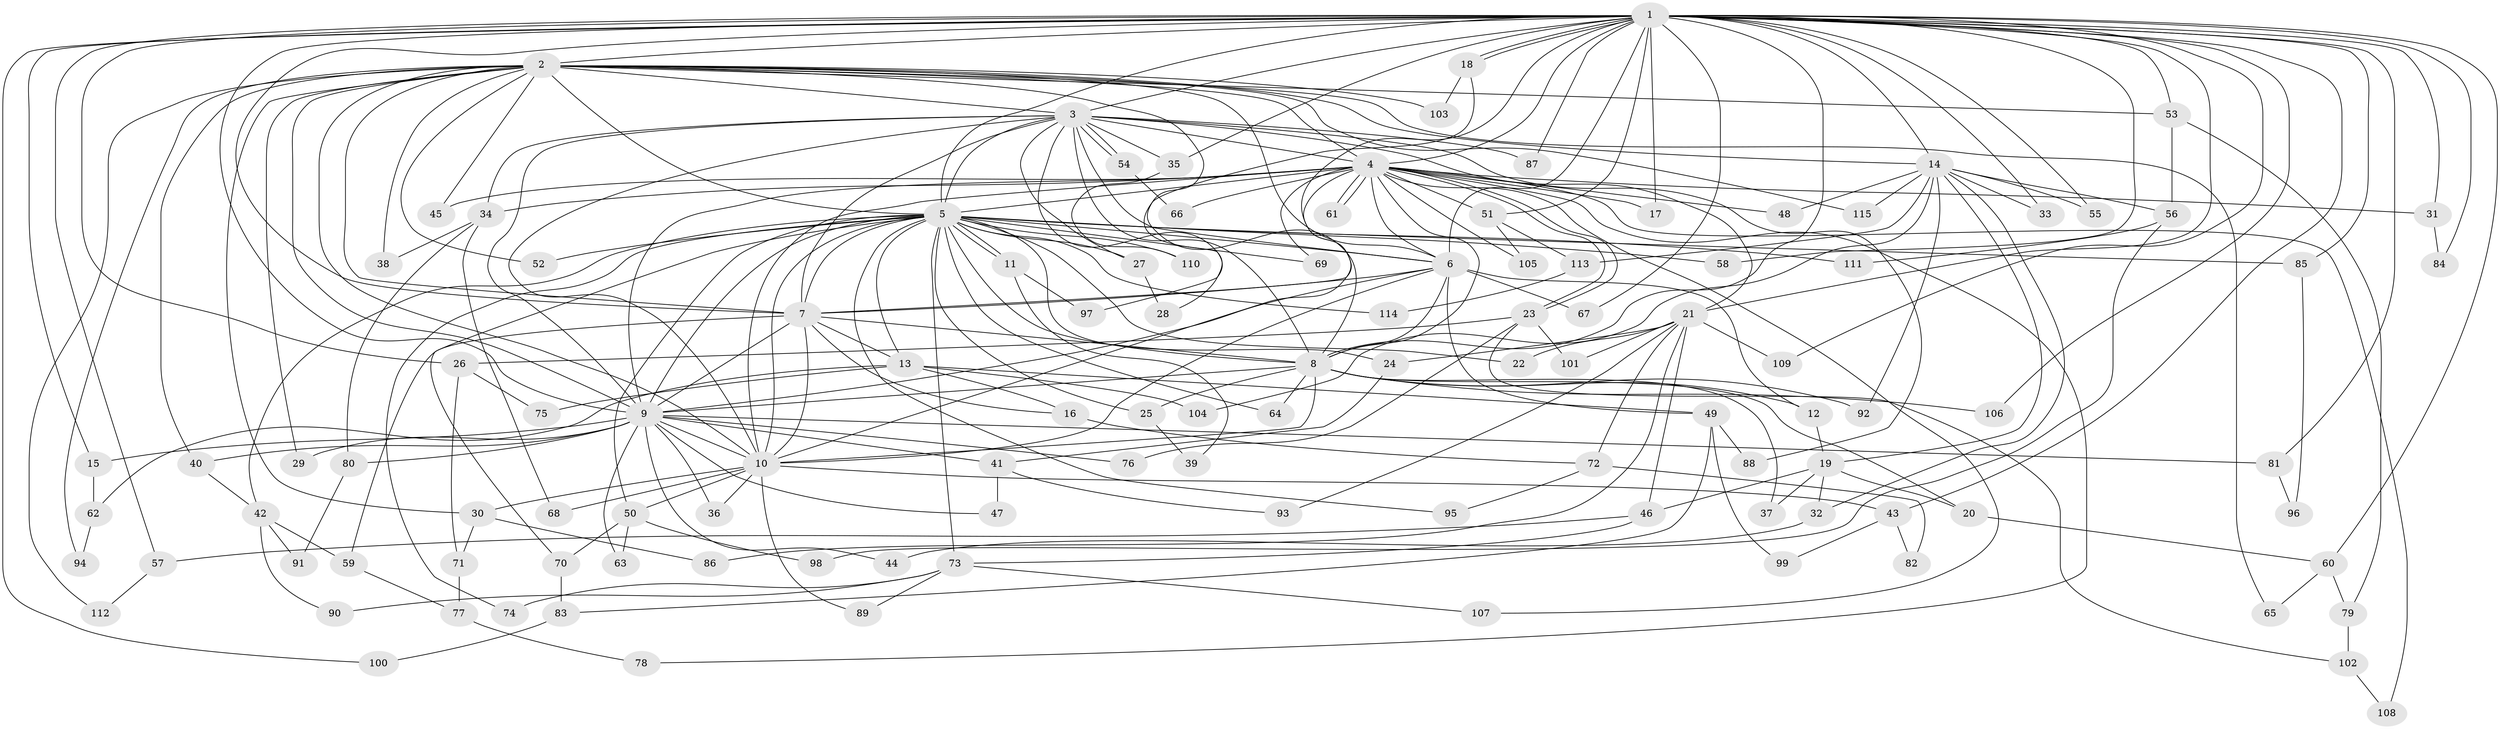 // coarse degree distribution, {33: 0.0125, 20: 0.0125, 8: 0.025, 24: 0.0125, 17: 0.0125, 3: 0.15, 1: 0.0625, 2: 0.55, 6: 0.025, 4: 0.0625, 9: 0.0125, 5: 0.025, 7: 0.025, 10: 0.0125}
// Generated by graph-tools (version 1.1) at 2025/49/03/04/25 21:49:28]
// undirected, 115 vertices, 255 edges
graph export_dot {
graph [start="1"]
  node [color=gray90,style=filled];
  1;
  2;
  3;
  4;
  5;
  6;
  7;
  8;
  9;
  10;
  11;
  12;
  13;
  14;
  15;
  16;
  17;
  18;
  19;
  20;
  21;
  22;
  23;
  24;
  25;
  26;
  27;
  28;
  29;
  30;
  31;
  32;
  33;
  34;
  35;
  36;
  37;
  38;
  39;
  40;
  41;
  42;
  43;
  44;
  45;
  46;
  47;
  48;
  49;
  50;
  51;
  52;
  53;
  54;
  55;
  56;
  57;
  58;
  59;
  60;
  61;
  62;
  63;
  64;
  65;
  66;
  67;
  68;
  69;
  70;
  71;
  72;
  73;
  74;
  75;
  76;
  77;
  78;
  79;
  80;
  81;
  82;
  83;
  84;
  85;
  86;
  87;
  88;
  89;
  90;
  91;
  92;
  93;
  94;
  95;
  96;
  97;
  98;
  99;
  100;
  101;
  102;
  103;
  104;
  105;
  106;
  107;
  108;
  109;
  110;
  111;
  112;
  113;
  114;
  115;
  1 -- 2;
  1 -- 3;
  1 -- 4;
  1 -- 5;
  1 -- 6;
  1 -- 7;
  1 -- 8;
  1 -- 9;
  1 -- 10;
  1 -- 14;
  1 -- 15;
  1 -- 17;
  1 -- 18;
  1 -- 18;
  1 -- 21;
  1 -- 26;
  1 -- 31;
  1 -- 33;
  1 -- 35;
  1 -- 43;
  1 -- 51;
  1 -- 53;
  1 -- 55;
  1 -- 57;
  1 -- 58;
  1 -- 60;
  1 -- 67;
  1 -- 81;
  1 -- 84;
  1 -- 85;
  1 -- 87;
  1 -- 100;
  1 -- 106;
  1 -- 109;
  2 -- 3;
  2 -- 4;
  2 -- 5;
  2 -- 6;
  2 -- 7;
  2 -- 8;
  2 -- 9;
  2 -- 10;
  2 -- 14;
  2 -- 29;
  2 -- 30;
  2 -- 38;
  2 -- 40;
  2 -- 45;
  2 -- 52;
  2 -- 53;
  2 -- 65;
  2 -- 94;
  2 -- 103;
  2 -- 112;
  2 -- 115;
  3 -- 4;
  3 -- 5;
  3 -- 6;
  3 -- 7;
  3 -- 8;
  3 -- 9;
  3 -- 10;
  3 -- 21;
  3 -- 27;
  3 -- 28;
  3 -- 34;
  3 -- 35;
  3 -- 54;
  3 -- 54;
  3 -- 87;
  3 -- 88;
  4 -- 5;
  4 -- 6;
  4 -- 7;
  4 -- 8;
  4 -- 9;
  4 -- 10;
  4 -- 17;
  4 -- 23;
  4 -- 23;
  4 -- 31;
  4 -- 34;
  4 -- 45;
  4 -- 48;
  4 -- 51;
  4 -- 61;
  4 -- 61;
  4 -- 66;
  4 -- 69;
  4 -- 78;
  4 -- 105;
  4 -- 107;
  4 -- 108;
  5 -- 6;
  5 -- 7;
  5 -- 8;
  5 -- 9;
  5 -- 10;
  5 -- 11;
  5 -- 11;
  5 -- 13;
  5 -- 22;
  5 -- 24;
  5 -- 25;
  5 -- 27;
  5 -- 42;
  5 -- 50;
  5 -- 52;
  5 -- 58;
  5 -- 64;
  5 -- 69;
  5 -- 70;
  5 -- 73;
  5 -- 74;
  5 -- 85;
  5 -- 95;
  5 -- 110;
  5 -- 111;
  5 -- 114;
  6 -- 7;
  6 -- 8;
  6 -- 9;
  6 -- 10;
  6 -- 12;
  6 -- 49;
  6 -- 67;
  7 -- 8;
  7 -- 9;
  7 -- 10;
  7 -- 13;
  7 -- 16;
  7 -- 59;
  8 -- 9;
  8 -- 10;
  8 -- 12;
  8 -- 20;
  8 -- 25;
  8 -- 37;
  8 -- 64;
  8 -- 92;
  8 -- 106;
  9 -- 10;
  9 -- 15;
  9 -- 29;
  9 -- 36;
  9 -- 40;
  9 -- 41;
  9 -- 44;
  9 -- 47;
  9 -- 63;
  9 -- 76;
  9 -- 80;
  9 -- 81;
  10 -- 30;
  10 -- 36;
  10 -- 43;
  10 -- 50;
  10 -- 68;
  10 -- 89;
  11 -- 39;
  11 -- 97;
  12 -- 19;
  13 -- 16;
  13 -- 49;
  13 -- 62;
  13 -- 75;
  13 -- 104;
  14 -- 19;
  14 -- 32;
  14 -- 33;
  14 -- 48;
  14 -- 55;
  14 -- 56;
  14 -- 92;
  14 -- 104;
  14 -- 113;
  14 -- 115;
  15 -- 62;
  16 -- 72;
  18 -- 97;
  18 -- 103;
  19 -- 20;
  19 -- 32;
  19 -- 37;
  19 -- 46;
  20 -- 60;
  21 -- 22;
  21 -- 24;
  21 -- 46;
  21 -- 72;
  21 -- 86;
  21 -- 93;
  21 -- 101;
  21 -- 109;
  23 -- 26;
  23 -- 76;
  23 -- 101;
  23 -- 102;
  24 -- 41;
  25 -- 39;
  26 -- 71;
  26 -- 75;
  27 -- 28;
  30 -- 71;
  30 -- 86;
  31 -- 84;
  32 -- 44;
  34 -- 38;
  34 -- 68;
  34 -- 80;
  35 -- 110;
  40 -- 42;
  41 -- 47;
  41 -- 93;
  42 -- 59;
  42 -- 90;
  42 -- 91;
  43 -- 82;
  43 -- 99;
  46 -- 57;
  46 -- 73;
  49 -- 83;
  49 -- 88;
  49 -- 99;
  50 -- 63;
  50 -- 70;
  50 -- 98;
  51 -- 105;
  51 -- 113;
  53 -- 56;
  53 -- 79;
  54 -- 66;
  56 -- 98;
  56 -- 111;
  57 -- 112;
  59 -- 77;
  60 -- 65;
  60 -- 79;
  62 -- 94;
  70 -- 83;
  71 -- 77;
  72 -- 82;
  72 -- 95;
  73 -- 74;
  73 -- 89;
  73 -- 90;
  73 -- 107;
  77 -- 78;
  79 -- 102;
  80 -- 91;
  81 -- 96;
  83 -- 100;
  85 -- 96;
  102 -- 108;
  113 -- 114;
}
